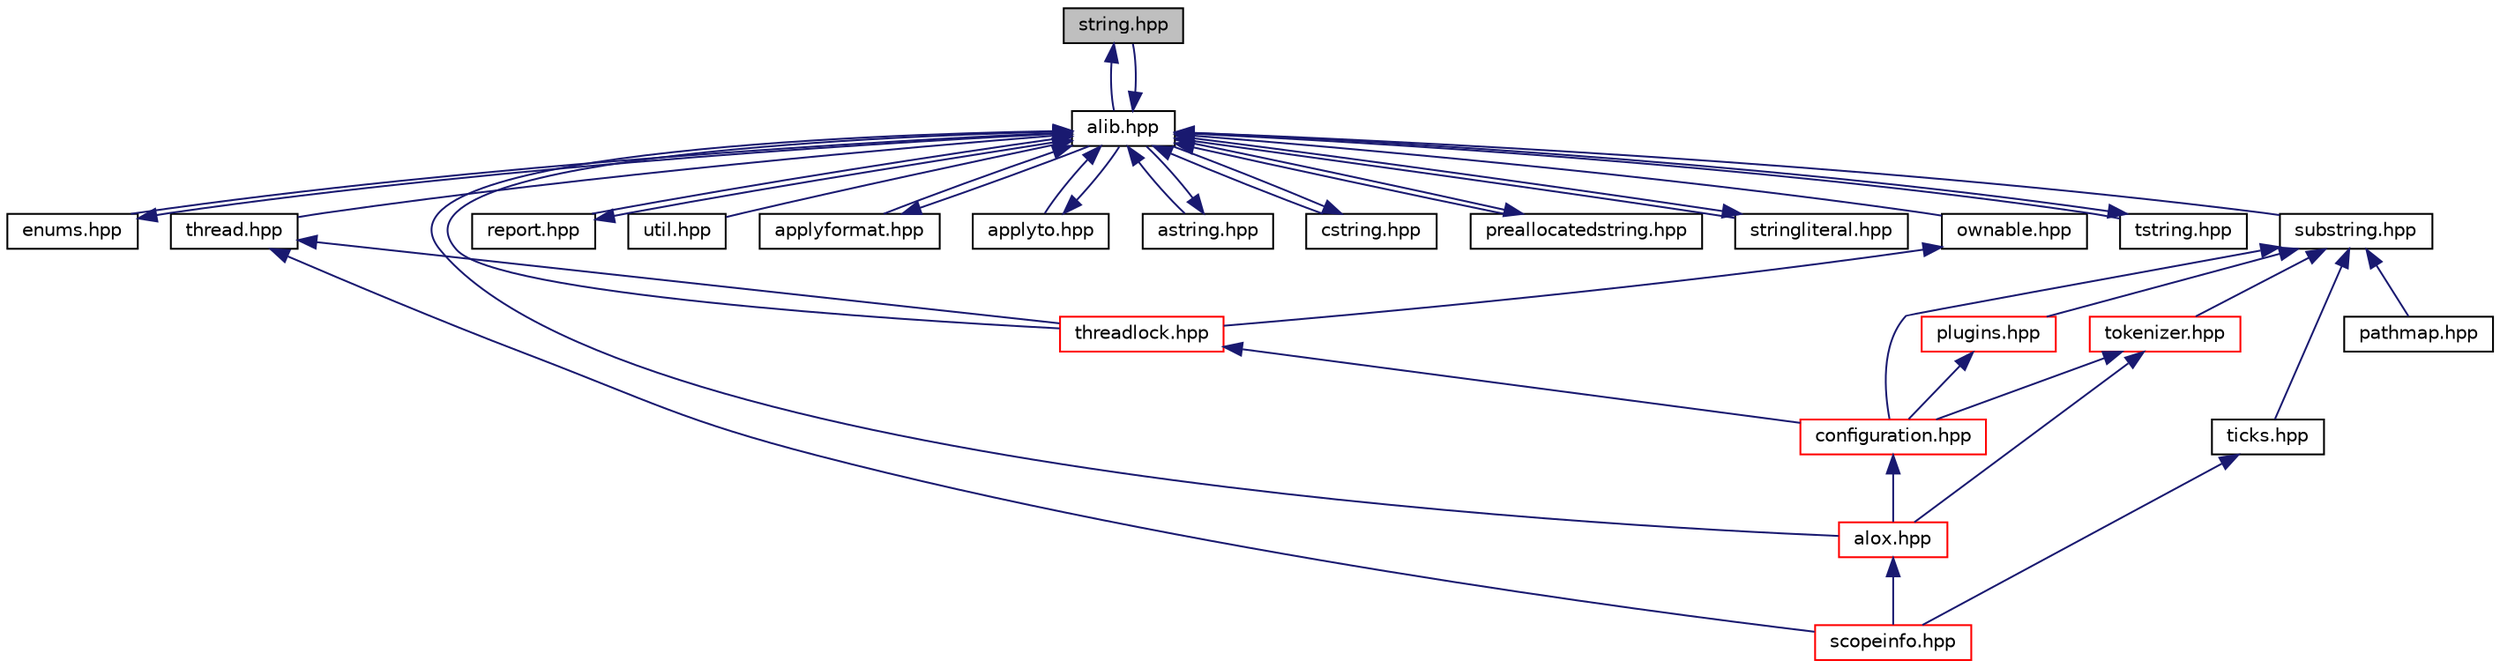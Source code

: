 digraph "string.hpp"
{
  edge [fontname="Helvetica",fontsize="10",labelfontname="Helvetica",labelfontsize="10"];
  node [fontname="Helvetica",fontsize="10",shape=record];
  Node1 [label="string.hpp",height=0.2,width=0.4,color="black", fillcolor="grey75", style="filled", fontcolor="black"];
  Node1 -> Node2 [dir="back",color="midnightblue",fontsize="10",style="solid",fontname="Helvetica"];
  Node2 -> Node1 [dir="back",color="midnightblue",fontsize="10",style="solid",fontname="Helvetica"];
  Node2 -> Node3 [dir="back",color="midnightblue",fontsize="10",style="solid",fontname="Helvetica"];
  Node2 -> Node4 [dir="back",color="midnightblue",fontsize="10",style="solid",fontname="Helvetica"];
  Node2 -> Node5 [dir="back",color="midnightblue",fontsize="10",style="solid",fontname="Helvetica"];
  Node2 -> Node7 [dir="back",color="midnightblue",fontsize="10",style="solid",fontname="Helvetica"];
  Node2 -> Node9 [dir="back",color="midnightblue",fontsize="10",style="solid",fontname="Helvetica"];
  Node2 -> Node10 [dir="back",color="midnightblue",fontsize="10",style="solid",fontname="Helvetica"];
  Node2 -> Node11 [dir="back",color="midnightblue",fontsize="10",style="solid",fontname="Helvetica"];
  Node2 -> Node12 [dir="back",color="midnightblue",fontsize="10",style="solid",fontname="Helvetica"];
  Node2 -> Node13 [dir="back",color="midnightblue",fontsize="10",style="solid",fontname="Helvetica"];
  Node2 -> Node14 [dir="back",color="midnightblue",fontsize="10",style="solid",fontname="Helvetica"];
  Node2 -> Node15 [dir="back",color="midnightblue",fontsize="10",style="solid",fontname="Helvetica"];
  Node2 -> Node16 [dir="back",color="midnightblue",fontsize="10",style="solid",fontname="Helvetica"];
  Node2 -> Node17 [dir="back",color="midnightblue",fontsize="10",style="solid",fontname="Helvetica"];
  Node2 -> Node22 [dir="back",color="midnightblue",fontsize="10",style="solid",fontname="Helvetica"];
  Node2 -> Node23 [dir="back",color="midnightblue",fontsize="10",style="solid",fontname="Helvetica"];
  Node3 -> Node2 [dir="back",color="midnightblue",fontsize="10",style="solid",fontname="Helvetica"];
  Node4 -> Node5 [dir="back",color="midnightblue",fontsize="10",style="solid",fontname="Helvetica"];
  Node5 -> Node6 [dir="back",color="midnightblue",fontsize="10",style="solid",fontname="Helvetica"];
  Node6 -> Node7 [dir="back",color="midnightblue",fontsize="10",style="solid",fontname="Helvetica"];
  Node7 -> Node8 [dir="back",color="midnightblue",fontsize="10",style="solid",fontname="Helvetica"];
  Node9 -> Node2 [dir="back",color="midnightblue",fontsize="10",style="solid",fontname="Helvetica"];
  Node11 -> Node2 [dir="back",color="midnightblue",fontsize="10",style="solid",fontname="Helvetica"];
  Node12 -> Node2 [dir="back",color="midnightblue",fontsize="10",style="solid",fontname="Helvetica"];
  Node13 -> Node2 [dir="back",color="midnightblue",fontsize="10",style="solid",fontname="Helvetica"];
  Node14 -> Node2 [dir="back",color="midnightblue",fontsize="10",style="solid",fontname="Helvetica"];
  Node15 -> Node2 [dir="back",color="midnightblue",fontsize="10",style="solid",fontname="Helvetica"];
  Node16 -> Node2 [dir="back",color="midnightblue",fontsize="10",style="solid",fontname="Helvetica"];
  Node17 -> Node6 [dir="back",color="midnightblue",fontsize="10",style="solid",fontname="Helvetica"];
  Node17 -> Node18 [dir="back",color="midnightblue",fontsize="10",style="solid",fontname="Helvetica"];
  Node17 -> Node19 [dir="back",color="midnightblue",fontsize="10",style="solid",fontname="Helvetica"];
  Node17 -> Node20 [dir="back",color="midnightblue",fontsize="10",style="solid",fontname="Helvetica"];
  Node17 -> Node21 [dir="back",color="midnightblue",fontsize="10",style="solid",fontname="Helvetica"];
  Node18 -> Node6 [dir="back",color="midnightblue",fontsize="10",style="solid",fontname="Helvetica"];
  Node20 -> Node6 [dir="back",color="midnightblue",fontsize="10",style="solid",fontname="Helvetica"];
  Node20 -> Node7 [dir="back",color="midnightblue",fontsize="10",style="solid",fontname="Helvetica"];
  Node21 -> Node8 [dir="back",color="midnightblue",fontsize="10",style="solid",fontname="Helvetica"];
  Node22 -> Node2 [dir="back",color="midnightblue",fontsize="10",style="solid",fontname="Helvetica"];
  Node23 -> Node5 [dir="back",color="midnightblue",fontsize="10",style="solid",fontname="Helvetica"];
  Node23 -> Node8 [dir="back",color="midnightblue",fontsize="10",style="solid",fontname="Helvetica"];
  Node2 [label="alib.hpp",height=0.2,width=0.4,color="black", fillcolor="white", style="filled",URL="$alib_8hpp.html"];
  Node3 [label="enums.hpp",height=0.2,width=0.4,color="black", fillcolor="white", style="filled",URL="$enums_8hpp.html"];
  Node4 [label="ownable.hpp",height=0.2,width=0.4,color="black", fillcolor="white", style="filled",URL="$ownable_8hpp.html"];
  Node5 [label="threadlock.hpp",height=0.2,width=0.4,color="red", fillcolor="white", style="filled",URL="$threadlock_8hpp.html"];
  Node6 [label="configuration.hpp",height=0.2,width=0.4,color="red", fillcolor="white", style="filled",URL="$configuration_8hpp.html"];
  Node7 [label="alox.hpp",height=0.2,width=0.4,color="red", fillcolor="white", style="filled",URL="$alox_8hpp.html"];
  Node8 [label="scopeinfo.hpp",height=0.2,width=0.4,color="red", fillcolor="white", style="filled",URL="$scopeinfo_8hpp.html"];
  Node9 [label="report.hpp",height=0.2,width=0.4,color="black", fillcolor="white", style="filled",URL="$report_8hpp.html"];
  Node10 [label="util.hpp",height=0.2,width=0.4,color="black", fillcolor="white", style="filled",URL="$util_8hpp.html"];
  Node11 [label="applyformat.hpp",height=0.2,width=0.4,color="black", fillcolor="white", style="filled",URL="$applyformat_8hpp.html"];
  Node12 [label="applyto.hpp",height=0.2,width=0.4,color="black", fillcolor="white", style="filled",URL="$applyto_8hpp.html"];
  Node13 [label="astring.hpp",height=0.2,width=0.4,color="black", fillcolor="white", style="filled",URL="$astring_8hpp.html"];
  Node14 [label="cstring.hpp",height=0.2,width=0.4,color="black", fillcolor="white", style="filled",URL="$cstring_8hpp.html"];
  Node15 [label="preallocatedstring.hpp",height=0.2,width=0.4,color="black", fillcolor="white", style="filled",URL="$preallocatedstring_8hpp.html"];
  Node16 [label="stringliteral.hpp",height=0.2,width=0.4,color="black", fillcolor="white", style="filled",URL="$stringliteral_8hpp.html"];
  Node17 [label="substring.hpp",height=0.2,width=0.4,color="black", fillcolor="white", style="filled",URL="$substring_8hpp.html"];
  Node18 [label="plugins.hpp",height=0.2,width=0.4,color="red", fillcolor="white", style="filled",URL="$plugins_8hpp.html"];
  Node19 [label="pathmap.hpp",height=0.2,width=0.4,color="black", fillcolor="white", style="filled",URL="$pathmap_8hpp.html"];
  Node20 [label="tokenizer.hpp",height=0.2,width=0.4,color="red", fillcolor="white", style="filled",URL="$tokenizer_8hpp.html"];
  Node21 [label="ticks.hpp",height=0.2,width=0.4,color="black", fillcolor="white", style="filled",URL="$ticks_8hpp.html"];
  Node22 [label="tstring.hpp",height=0.2,width=0.4,color="black", fillcolor="white", style="filled",URL="$tstring_8hpp.html"];
  Node23 [label="thread.hpp",height=0.2,width=0.4,color="black", fillcolor="white", style="filled",URL="$thread_8hpp.html"];
}

